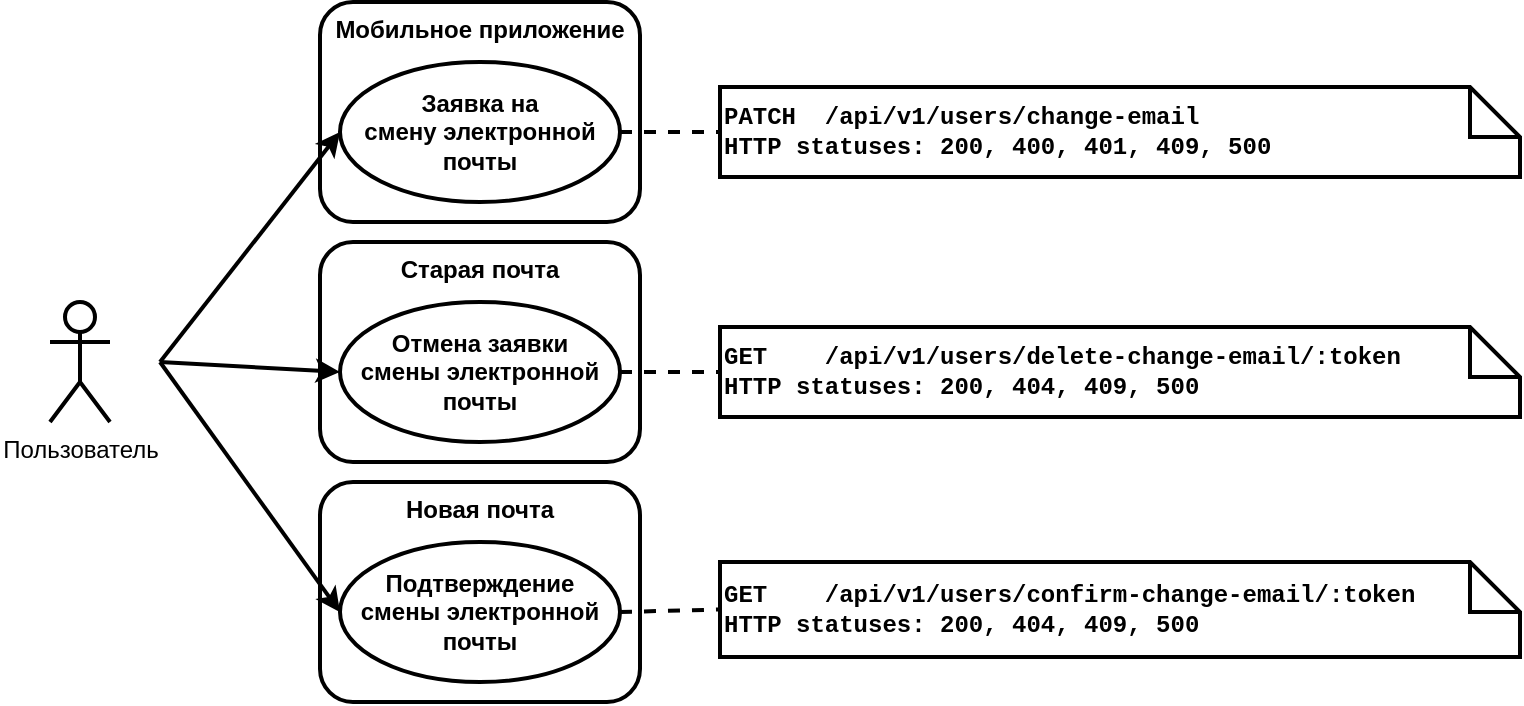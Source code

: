 <mxfile version="21.1.2" type="device">
  <diagram name="Page-1" id="eW0bg7WfZRuWj_yWLDX-">
    <mxGraphModel dx="1418" dy="828" grid="1" gridSize="10" guides="1" tooltips="1" connect="1" arrows="1" fold="1" page="1" pageScale="1" pageWidth="850" pageHeight="1100" math="0" shadow="0">
      <root>
        <mxCell id="0" />
        <mxCell id="1" parent="0" />
        <mxCell id="JRjmI1aE77-BqFbRmC0a-8" value="&amp;nbsp;" style="html=1;whiteSpace=wrap;strokeColor=none;fillColor=none;" parent="1" vertex="1">
          <mxGeometry x="40" y="160" width="80" height="120" as="geometry" />
        </mxCell>
        <mxCell id="JRjmI1aE77-BqFbRmC0a-7" value="Новая почта" style="html=1;whiteSpace=wrap;rounded=1;verticalAlign=top;fontStyle=1;strokeWidth=2;" parent="1" vertex="1">
          <mxGeometry x="200" y="280" width="160" height="110" as="geometry" />
        </mxCell>
        <mxCell id="JRjmI1aE77-BqFbRmC0a-6" value="&lt;b&gt;Старая почта&lt;/b&gt;" style="html=1;whiteSpace=wrap;rounded=1;verticalAlign=top;strokeWidth=2;" parent="1" vertex="1">
          <mxGeometry x="200" y="160" width="160" height="110" as="geometry" />
        </mxCell>
        <mxCell id="JRjmI1aE77-BqFbRmC0a-3" value="&lt;b&gt;Мобильное приложение&lt;/b&gt;" style="html=1;whiteSpace=wrap;rounded=1;verticalAlign=top;strokeWidth=2;" parent="1" vertex="1">
          <mxGeometry x="200" y="40" width="160" height="110" as="geometry" />
        </mxCell>
        <mxCell id="JRjmI1aE77-BqFbRmC0a-1" value="Пользователь" style="shape=umlActor;verticalLabelPosition=bottom;verticalAlign=top;html=1;strokeWidth=2;" parent="1" vertex="1">
          <mxGeometry x="65" y="190" width="30" height="60" as="geometry" />
        </mxCell>
        <mxCell id="GsPv4F0h6cNClbZ6jKw--6" style="rounded=0;orthogonalLoop=1;jettySize=auto;html=1;exitX=1;exitY=0.5;exitDx=0;exitDy=0;entryX=0;entryY=0.5;entryDx=0;entryDy=0;entryPerimeter=0;dashed=1;strokeWidth=2;endArrow=none;endFill=0;" parent="1" source="JRjmI1aE77-BqFbRmC0a-2" target="GsPv4F0h6cNClbZ6jKw--1" edge="1">
          <mxGeometry relative="1" as="geometry" />
        </mxCell>
        <mxCell id="JRjmI1aE77-BqFbRmC0a-2" value="Заявка на&lt;br&gt;смену электронной почты" style="ellipse;whiteSpace=wrap;html=1;strokeWidth=2;fontStyle=1" parent="1" vertex="1">
          <mxGeometry x="210" y="70" width="140" height="70" as="geometry" />
        </mxCell>
        <mxCell id="GsPv4F0h6cNClbZ6jKw--5" style="rounded=0;orthogonalLoop=1;jettySize=auto;html=1;exitX=1;exitY=0.5;exitDx=0;exitDy=0;entryX=0;entryY=0.5;entryDx=0;entryDy=0;entryPerimeter=0;strokeWidth=2;endArrow=none;endFill=0;dashed=1;" parent="1" source="JRjmI1aE77-BqFbRmC0a-4" target="GsPv4F0h6cNClbZ6jKw--2" edge="1">
          <mxGeometry relative="1" as="geometry" />
        </mxCell>
        <mxCell id="JRjmI1aE77-BqFbRmC0a-4" value="Отмена заявки&lt;br&gt;смены электронной почты" style="ellipse;whiteSpace=wrap;html=1;strokeWidth=2;fontStyle=1" parent="1" vertex="1">
          <mxGeometry x="210" y="190" width="140" height="70" as="geometry" />
        </mxCell>
        <mxCell id="GsPv4F0h6cNClbZ6jKw--4" style="rounded=0;orthogonalLoop=1;jettySize=auto;html=1;exitX=1;exitY=0.5;exitDx=0;exitDy=0;entryX=0;entryY=0.5;entryDx=0;entryDy=0;entryPerimeter=0;dashed=1;endArrow=none;endFill=0;strokeWidth=2;" parent="1" source="JRjmI1aE77-BqFbRmC0a-5" target="GsPv4F0h6cNClbZ6jKw--3" edge="1">
          <mxGeometry relative="1" as="geometry" />
        </mxCell>
        <mxCell id="JRjmI1aE77-BqFbRmC0a-5" value="Подтверждение&lt;br&gt;смены электронной почты" style="ellipse;whiteSpace=wrap;html=1;strokeWidth=2;fontStyle=1" parent="1" vertex="1">
          <mxGeometry x="210" y="310" width="140" height="70" as="geometry" />
        </mxCell>
        <mxCell id="JRjmI1aE77-BqFbRmC0a-9" style="rounded=0;orthogonalLoop=1;jettySize=auto;html=1;exitX=1;exitY=0.5;exitDx=0;exitDy=0;entryX=0;entryY=0.5;entryDx=0;entryDy=0;strokeWidth=2;" parent="1" source="JRjmI1aE77-BqFbRmC0a-8" target="JRjmI1aE77-BqFbRmC0a-2" edge="1">
          <mxGeometry relative="1" as="geometry" />
        </mxCell>
        <mxCell id="JRjmI1aE77-BqFbRmC0a-10" style="rounded=0;orthogonalLoop=1;jettySize=auto;html=1;exitX=1;exitY=0.5;exitDx=0;exitDy=0;entryX=0;entryY=0.5;entryDx=0;entryDy=0;strokeWidth=2;" parent="1" source="JRjmI1aE77-BqFbRmC0a-8" target="JRjmI1aE77-BqFbRmC0a-4" edge="1">
          <mxGeometry relative="1" as="geometry" />
        </mxCell>
        <mxCell id="JRjmI1aE77-BqFbRmC0a-11" style="rounded=0;orthogonalLoop=1;jettySize=auto;html=1;exitX=1;exitY=0.5;exitDx=0;exitDy=0;entryX=0;entryY=0.5;entryDx=0;entryDy=0;strokeWidth=2;" parent="1" source="JRjmI1aE77-BqFbRmC0a-8" target="JRjmI1aE77-BqFbRmC0a-5" edge="1">
          <mxGeometry relative="1" as="geometry" />
        </mxCell>
        <mxCell id="GsPv4F0h6cNClbZ6jKw--1" value="PATCH&amp;nbsp; /api/v1/users/change-email&lt;br&gt;HTTP statuses: 200, 400, 401, 409, 500" style="shape=note2;boundedLbl=1;whiteSpace=wrap;html=1;size=25;verticalAlign=middle;align=left;strokeWidth=2;fontStyle=1;fontFamily=Courier New;" parent="1" vertex="1">
          <mxGeometry x="400" y="82.5" width="400" height="45" as="geometry" />
        </mxCell>
        <mxCell id="GsPv4F0h6cNClbZ6jKw--2" value="GET&amp;nbsp; &amp;nbsp; /api/v1/users/delete-change-email/:token&lt;br&gt;HTTP statuses: 200, 404, 409, 500" style="shape=note2;boundedLbl=1;whiteSpace=wrap;html=1;size=25;verticalAlign=middle;align=left;strokeWidth=2;fontStyle=1;fontFamily=Courier New;" parent="1" vertex="1">
          <mxGeometry x="400" y="202.5" width="400" height="45" as="geometry" />
        </mxCell>
        <mxCell id="GsPv4F0h6cNClbZ6jKw--3" value="GET&amp;nbsp; &amp;nbsp; /api/v1/users/confirm-change-email/:token&lt;br&gt;HTTP statuses: 200, 404, 409, 500" style="shape=note2;boundedLbl=1;whiteSpace=wrap;html=1;size=25;verticalAlign=middle;align=left;strokeWidth=2;fontStyle=1;fontFamily=Courier New;" parent="1" vertex="1">
          <mxGeometry x="400" y="320" width="400" height="47.5" as="geometry" />
        </mxCell>
      </root>
    </mxGraphModel>
  </diagram>
</mxfile>
